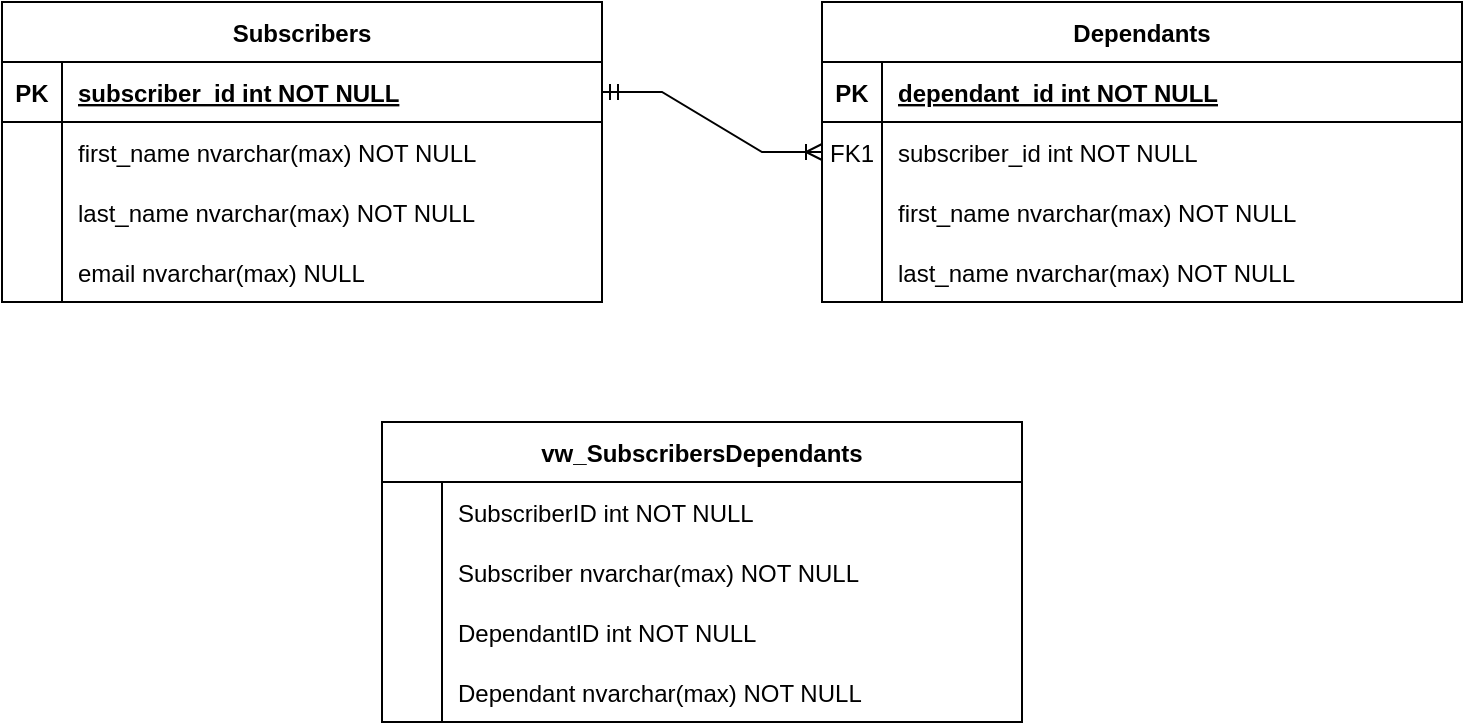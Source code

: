 <mxfile version="20.6.0" type="device"><diagram id="R2lEEEUBdFMjLlhIrx00" name="Page-1"><mxGraphModel dx="1038" dy="543" grid="1" gridSize="10" guides="1" tooltips="1" connect="1" arrows="1" fold="1" page="1" pageScale="1" pageWidth="850" pageHeight="1100" math="0" shadow="0" extFonts="Permanent Marker^https://fonts.googleapis.com/css?family=Permanent+Marker"><root><mxCell id="0"/><mxCell id="1" parent="0"/><mxCell id="u6YmZtapl2vUH0J9sGhU-1" value="Subscribers" style="shape=table;startSize=30;container=1;collapsible=1;childLayout=tableLayout;fixedRows=1;rowLines=0;fontStyle=1;align=center;resizeLast=1;" vertex="1" parent="1"><mxGeometry x="70" y="120" width="300" height="150" as="geometry"/></mxCell><mxCell id="u6YmZtapl2vUH0J9sGhU-2" value="" style="shape=tableRow;horizontal=0;startSize=0;swimlaneHead=0;swimlaneBody=0;fillColor=none;collapsible=0;dropTarget=0;points=[[0,0.5],[1,0.5]];portConstraint=eastwest;top=0;left=0;right=0;bottom=1;" vertex="1" parent="u6YmZtapl2vUH0J9sGhU-1"><mxGeometry y="30" width="300" height="30" as="geometry"/></mxCell><mxCell id="u6YmZtapl2vUH0J9sGhU-3" value="PK" style="shape=partialRectangle;connectable=0;fillColor=none;top=0;left=0;bottom=0;right=0;fontStyle=1;overflow=hidden;" vertex="1" parent="u6YmZtapl2vUH0J9sGhU-2"><mxGeometry width="30" height="30" as="geometry"><mxRectangle width="30" height="30" as="alternateBounds"/></mxGeometry></mxCell><mxCell id="u6YmZtapl2vUH0J9sGhU-4" value="subscriber_id int NOT NULL" style="shape=partialRectangle;connectable=0;fillColor=none;top=0;left=0;bottom=0;right=0;align=left;spacingLeft=6;fontStyle=5;overflow=hidden;" vertex="1" parent="u6YmZtapl2vUH0J9sGhU-2"><mxGeometry x="30" width="270" height="30" as="geometry"><mxRectangle width="270" height="30" as="alternateBounds"/></mxGeometry></mxCell><mxCell id="u6YmZtapl2vUH0J9sGhU-5" value="" style="shape=tableRow;horizontal=0;startSize=0;swimlaneHead=0;swimlaneBody=0;fillColor=none;collapsible=0;dropTarget=0;points=[[0,0.5],[1,0.5]];portConstraint=eastwest;top=0;left=0;right=0;bottom=0;" vertex="1" parent="u6YmZtapl2vUH0J9sGhU-1"><mxGeometry y="60" width="300" height="30" as="geometry"/></mxCell><mxCell id="u6YmZtapl2vUH0J9sGhU-6" value="" style="shape=partialRectangle;connectable=0;fillColor=none;top=0;left=0;bottom=0;right=0;editable=1;overflow=hidden;" vertex="1" parent="u6YmZtapl2vUH0J9sGhU-5"><mxGeometry width="30" height="30" as="geometry"><mxRectangle width="30" height="30" as="alternateBounds"/></mxGeometry></mxCell><mxCell id="u6YmZtapl2vUH0J9sGhU-7" value="first_name nvarchar(max) NOT NULL" style="shape=partialRectangle;connectable=0;fillColor=none;top=0;left=0;bottom=0;right=0;align=left;spacingLeft=6;overflow=hidden;" vertex="1" parent="u6YmZtapl2vUH0J9sGhU-5"><mxGeometry x="30" width="270" height="30" as="geometry"><mxRectangle width="270" height="30" as="alternateBounds"/></mxGeometry></mxCell><mxCell id="u6YmZtapl2vUH0J9sGhU-8" value="" style="shape=tableRow;horizontal=0;startSize=0;swimlaneHead=0;swimlaneBody=0;fillColor=none;collapsible=0;dropTarget=0;points=[[0,0.5],[1,0.5]];portConstraint=eastwest;top=0;left=0;right=0;bottom=0;" vertex="1" parent="u6YmZtapl2vUH0J9sGhU-1"><mxGeometry y="90" width="300" height="30" as="geometry"/></mxCell><mxCell id="u6YmZtapl2vUH0J9sGhU-9" value="" style="shape=partialRectangle;connectable=0;fillColor=none;top=0;left=0;bottom=0;right=0;editable=1;overflow=hidden;" vertex="1" parent="u6YmZtapl2vUH0J9sGhU-8"><mxGeometry width="30" height="30" as="geometry"><mxRectangle width="30" height="30" as="alternateBounds"/></mxGeometry></mxCell><mxCell id="u6YmZtapl2vUH0J9sGhU-10" value="last_name nvarchar(max) NOT NULL" style="shape=partialRectangle;connectable=0;fillColor=none;top=0;left=0;bottom=0;right=0;align=left;spacingLeft=6;overflow=hidden;" vertex="1" parent="u6YmZtapl2vUH0J9sGhU-8"><mxGeometry x="30" width="270" height="30" as="geometry"><mxRectangle width="270" height="30" as="alternateBounds"/></mxGeometry></mxCell><mxCell id="u6YmZtapl2vUH0J9sGhU-11" value="" style="shape=tableRow;horizontal=0;startSize=0;swimlaneHead=0;swimlaneBody=0;fillColor=none;collapsible=0;dropTarget=0;points=[[0,0.5],[1,0.5]];portConstraint=eastwest;top=0;left=0;right=0;bottom=0;" vertex="1" parent="u6YmZtapl2vUH0J9sGhU-1"><mxGeometry y="120" width="300" height="30" as="geometry"/></mxCell><mxCell id="u6YmZtapl2vUH0J9sGhU-12" value="" style="shape=partialRectangle;connectable=0;fillColor=none;top=0;left=0;bottom=0;right=0;editable=1;overflow=hidden;" vertex="1" parent="u6YmZtapl2vUH0J9sGhU-11"><mxGeometry width="30" height="30" as="geometry"><mxRectangle width="30" height="30" as="alternateBounds"/></mxGeometry></mxCell><mxCell id="u6YmZtapl2vUH0J9sGhU-13" value="email nvarchar(max) NULL" style="shape=partialRectangle;connectable=0;fillColor=none;top=0;left=0;bottom=0;right=0;align=left;spacingLeft=6;overflow=hidden;" vertex="1" parent="u6YmZtapl2vUH0J9sGhU-11"><mxGeometry x="30" width="270" height="30" as="geometry"><mxRectangle width="270" height="30" as="alternateBounds"/></mxGeometry></mxCell><mxCell id="u6YmZtapl2vUH0J9sGhU-14" value="Dependants" style="shape=table;startSize=30;container=1;collapsible=1;childLayout=tableLayout;fixedRows=1;rowLines=0;fontStyle=1;align=center;resizeLast=1;" vertex="1" parent="1"><mxGeometry x="480" y="120" width="320" height="150" as="geometry"/></mxCell><mxCell id="u6YmZtapl2vUH0J9sGhU-15" value="" style="shape=tableRow;horizontal=0;startSize=0;swimlaneHead=0;swimlaneBody=0;fillColor=none;collapsible=0;dropTarget=0;points=[[0,0.5],[1,0.5]];portConstraint=eastwest;top=0;left=0;right=0;bottom=1;" vertex="1" parent="u6YmZtapl2vUH0J9sGhU-14"><mxGeometry y="30" width="320" height="30" as="geometry"/></mxCell><mxCell id="u6YmZtapl2vUH0J9sGhU-16" value="PK" style="shape=partialRectangle;connectable=0;fillColor=none;top=0;left=0;bottom=0;right=0;fontStyle=1;overflow=hidden;" vertex="1" parent="u6YmZtapl2vUH0J9sGhU-15"><mxGeometry width="30" height="30" as="geometry"><mxRectangle width="30" height="30" as="alternateBounds"/></mxGeometry></mxCell><mxCell id="u6YmZtapl2vUH0J9sGhU-17" value="dependant_id int NOT NULL" style="shape=partialRectangle;connectable=0;fillColor=none;top=0;left=0;bottom=0;right=0;align=left;spacingLeft=6;fontStyle=5;overflow=hidden;" vertex="1" parent="u6YmZtapl2vUH0J9sGhU-15"><mxGeometry x="30" width="290" height="30" as="geometry"><mxRectangle width="290" height="30" as="alternateBounds"/></mxGeometry></mxCell><mxCell id="u6YmZtapl2vUH0J9sGhU-18" value="" style="shape=tableRow;horizontal=0;startSize=0;swimlaneHead=0;swimlaneBody=0;fillColor=none;collapsible=0;dropTarget=0;points=[[0,0.5],[1,0.5]];portConstraint=eastwest;top=0;left=0;right=0;bottom=0;" vertex="1" parent="u6YmZtapl2vUH0J9sGhU-14"><mxGeometry y="60" width="320" height="30" as="geometry"/></mxCell><mxCell id="u6YmZtapl2vUH0J9sGhU-19" value="FK1" style="shape=partialRectangle;connectable=0;fillColor=none;top=0;left=0;bottom=0;right=0;editable=1;overflow=hidden;" vertex="1" parent="u6YmZtapl2vUH0J9sGhU-18"><mxGeometry width="30" height="30" as="geometry"><mxRectangle width="30" height="30" as="alternateBounds"/></mxGeometry></mxCell><mxCell id="u6YmZtapl2vUH0J9sGhU-20" value="subscriber_id int NOT NULL" style="shape=partialRectangle;connectable=0;fillColor=none;top=0;left=0;bottom=0;right=0;align=left;spacingLeft=6;overflow=hidden;" vertex="1" parent="u6YmZtapl2vUH0J9sGhU-18"><mxGeometry x="30" width="290" height="30" as="geometry"><mxRectangle width="290" height="30" as="alternateBounds"/></mxGeometry></mxCell><mxCell id="u6YmZtapl2vUH0J9sGhU-21" value="" style="shape=tableRow;horizontal=0;startSize=0;swimlaneHead=0;swimlaneBody=0;fillColor=none;collapsible=0;dropTarget=0;points=[[0,0.5],[1,0.5]];portConstraint=eastwest;top=0;left=0;right=0;bottom=0;" vertex="1" parent="u6YmZtapl2vUH0J9sGhU-14"><mxGeometry y="90" width="320" height="30" as="geometry"/></mxCell><mxCell id="u6YmZtapl2vUH0J9sGhU-22" value="" style="shape=partialRectangle;connectable=0;fillColor=none;top=0;left=0;bottom=0;right=0;editable=1;overflow=hidden;" vertex="1" parent="u6YmZtapl2vUH0J9sGhU-21"><mxGeometry width="30" height="30" as="geometry"><mxRectangle width="30" height="30" as="alternateBounds"/></mxGeometry></mxCell><mxCell id="u6YmZtapl2vUH0J9sGhU-23" value="first_name nvarchar(max) NOT NULL" style="shape=partialRectangle;connectable=0;fillColor=none;top=0;left=0;bottom=0;right=0;align=left;spacingLeft=6;overflow=hidden;" vertex="1" parent="u6YmZtapl2vUH0J9sGhU-21"><mxGeometry x="30" width="290" height="30" as="geometry"><mxRectangle width="290" height="30" as="alternateBounds"/></mxGeometry></mxCell><mxCell id="u6YmZtapl2vUH0J9sGhU-24" value="" style="shape=tableRow;horizontal=0;startSize=0;swimlaneHead=0;swimlaneBody=0;fillColor=none;collapsible=0;dropTarget=0;points=[[0,0.5],[1,0.5]];portConstraint=eastwest;top=0;left=0;right=0;bottom=0;" vertex="1" parent="u6YmZtapl2vUH0J9sGhU-14"><mxGeometry y="120" width="320" height="30" as="geometry"/></mxCell><mxCell id="u6YmZtapl2vUH0J9sGhU-25" value="" style="shape=partialRectangle;connectable=0;fillColor=none;top=0;left=0;bottom=0;right=0;editable=1;overflow=hidden;" vertex="1" parent="u6YmZtapl2vUH0J9sGhU-24"><mxGeometry width="30" height="30" as="geometry"><mxRectangle width="30" height="30" as="alternateBounds"/></mxGeometry></mxCell><mxCell id="u6YmZtapl2vUH0J9sGhU-26" value="last_name nvarchar(max) NOT NULL" style="shape=partialRectangle;connectable=0;fillColor=none;top=0;left=0;bottom=0;right=0;align=left;spacingLeft=6;overflow=hidden;" vertex="1" parent="u6YmZtapl2vUH0J9sGhU-24"><mxGeometry x="30" width="290" height="30" as="geometry"><mxRectangle width="290" height="30" as="alternateBounds"/></mxGeometry></mxCell><mxCell id="u6YmZtapl2vUH0J9sGhU-27" value="" style="edgeStyle=entityRelationEdgeStyle;fontSize=12;html=1;endArrow=ERoneToMany;startArrow=ERmandOne;rounded=0;exitX=1;exitY=0.5;exitDx=0;exitDy=0;entryX=0;entryY=0.5;entryDx=0;entryDy=0;" edge="1" parent="1" source="u6YmZtapl2vUH0J9sGhU-2" target="u6YmZtapl2vUH0J9sGhU-18"><mxGeometry width="100" height="100" relative="1" as="geometry"><mxPoint x="370" y="330" as="sourcePoint"/><mxPoint x="470" y="230" as="targetPoint"/></mxGeometry></mxCell><mxCell id="u6YmZtapl2vUH0J9sGhU-41" value="vw_SubscribersDependants" style="shape=table;startSize=30;container=1;collapsible=1;childLayout=tableLayout;fixedRows=1;rowLines=0;fontStyle=1;align=center;resizeLast=1;" vertex="1" parent="1"><mxGeometry x="260" y="330" width="320" height="150" as="geometry"/></mxCell><mxCell id="u6YmZtapl2vUH0J9sGhU-45" value="" style="shape=tableRow;horizontal=0;startSize=0;swimlaneHead=0;swimlaneBody=0;fillColor=none;collapsible=0;dropTarget=0;points=[[0,0.5],[1,0.5]];portConstraint=eastwest;top=0;left=0;right=0;bottom=0;" vertex="1" parent="u6YmZtapl2vUH0J9sGhU-41"><mxGeometry y="30" width="320" height="30" as="geometry"/></mxCell><mxCell id="u6YmZtapl2vUH0J9sGhU-46" value="" style="shape=partialRectangle;connectable=0;fillColor=none;top=0;left=0;bottom=0;right=0;editable=1;overflow=hidden;" vertex="1" parent="u6YmZtapl2vUH0J9sGhU-45"><mxGeometry width="30" height="30" as="geometry"><mxRectangle width="30" height="30" as="alternateBounds"/></mxGeometry></mxCell><mxCell id="u6YmZtapl2vUH0J9sGhU-47" value="SubscriberID int NOT NULL" style="shape=partialRectangle;connectable=0;fillColor=none;top=0;left=0;bottom=0;right=0;align=left;spacingLeft=6;overflow=hidden;" vertex="1" parent="u6YmZtapl2vUH0J9sGhU-45"><mxGeometry x="30" width="290" height="30" as="geometry"><mxRectangle width="290" height="30" as="alternateBounds"/></mxGeometry></mxCell><mxCell id="u6YmZtapl2vUH0J9sGhU-48" value="" style="shape=tableRow;horizontal=0;startSize=0;swimlaneHead=0;swimlaneBody=0;fillColor=none;collapsible=0;dropTarget=0;points=[[0,0.5],[1,0.5]];portConstraint=eastwest;top=0;left=0;right=0;bottom=0;" vertex="1" parent="u6YmZtapl2vUH0J9sGhU-41"><mxGeometry y="60" width="320" height="30" as="geometry"/></mxCell><mxCell id="u6YmZtapl2vUH0J9sGhU-49" value="" style="shape=partialRectangle;connectable=0;fillColor=none;top=0;left=0;bottom=0;right=0;editable=1;overflow=hidden;" vertex="1" parent="u6YmZtapl2vUH0J9sGhU-48"><mxGeometry width="30" height="30" as="geometry"><mxRectangle width="30" height="30" as="alternateBounds"/></mxGeometry></mxCell><mxCell id="u6YmZtapl2vUH0J9sGhU-50" value="Subscriber nvarchar(max) NOT NULL" style="shape=partialRectangle;connectable=0;fillColor=none;top=0;left=0;bottom=0;right=0;align=left;spacingLeft=6;overflow=hidden;" vertex="1" parent="u6YmZtapl2vUH0J9sGhU-48"><mxGeometry x="30" width="290" height="30" as="geometry"><mxRectangle width="290" height="30" as="alternateBounds"/></mxGeometry></mxCell><mxCell id="u6YmZtapl2vUH0J9sGhU-51" value="" style="shape=tableRow;horizontal=0;startSize=0;swimlaneHead=0;swimlaneBody=0;fillColor=none;collapsible=0;dropTarget=0;points=[[0,0.5],[1,0.5]];portConstraint=eastwest;top=0;left=0;right=0;bottom=0;" vertex="1" parent="u6YmZtapl2vUH0J9sGhU-41"><mxGeometry y="90" width="320" height="30" as="geometry"/></mxCell><mxCell id="u6YmZtapl2vUH0J9sGhU-52" value="" style="shape=partialRectangle;connectable=0;fillColor=none;top=0;left=0;bottom=0;right=0;editable=1;overflow=hidden;" vertex="1" parent="u6YmZtapl2vUH0J9sGhU-51"><mxGeometry width="30" height="30" as="geometry"><mxRectangle width="30" height="30" as="alternateBounds"/></mxGeometry></mxCell><mxCell id="u6YmZtapl2vUH0J9sGhU-53" value="DependantID int NOT NULL" style="shape=partialRectangle;connectable=0;fillColor=none;top=0;left=0;bottom=0;right=0;align=left;spacingLeft=6;overflow=hidden;" vertex="1" parent="u6YmZtapl2vUH0J9sGhU-51"><mxGeometry x="30" width="290" height="30" as="geometry"><mxRectangle width="290" height="30" as="alternateBounds"/></mxGeometry></mxCell><mxCell id="u6YmZtapl2vUH0J9sGhU-55" value="" style="shape=tableRow;horizontal=0;startSize=0;swimlaneHead=0;swimlaneBody=0;fillColor=none;collapsible=0;dropTarget=0;points=[[0,0.5],[1,0.5]];portConstraint=eastwest;top=0;left=0;right=0;bottom=0;" vertex="1" parent="u6YmZtapl2vUH0J9sGhU-41"><mxGeometry y="120" width="320" height="30" as="geometry"/></mxCell><mxCell id="u6YmZtapl2vUH0J9sGhU-56" value="" style="shape=partialRectangle;connectable=0;fillColor=none;top=0;left=0;bottom=0;right=0;editable=1;overflow=hidden;" vertex="1" parent="u6YmZtapl2vUH0J9sGhU-55"><mxGeometry width="30" height="30" as="geometry"><mxRectangle width="30" height="30" as="alternateBounds"/></mxGeometry></mxCell><mxCell id="u6YmZtapl2vUH0J9sGhU-57" value="Dependant nvarchar(max) NOT NULL" style="shape=partialRectangle;connectable=0;fillColor=none;top=0;left=0;bottom=0;right=0;align=left;spacingLeft=6;overflow=hidden;" vertex="1" parent="u6YmZtapl2vUH0J9sGhU-55"><mxGeometry x="30" width="290" height="30" as="geometry"><mxRectangle width="290" height="30" as="alternateBounds"/></mxGeometry></mxCell></root></mxGraphModel></diagram></mxfile>